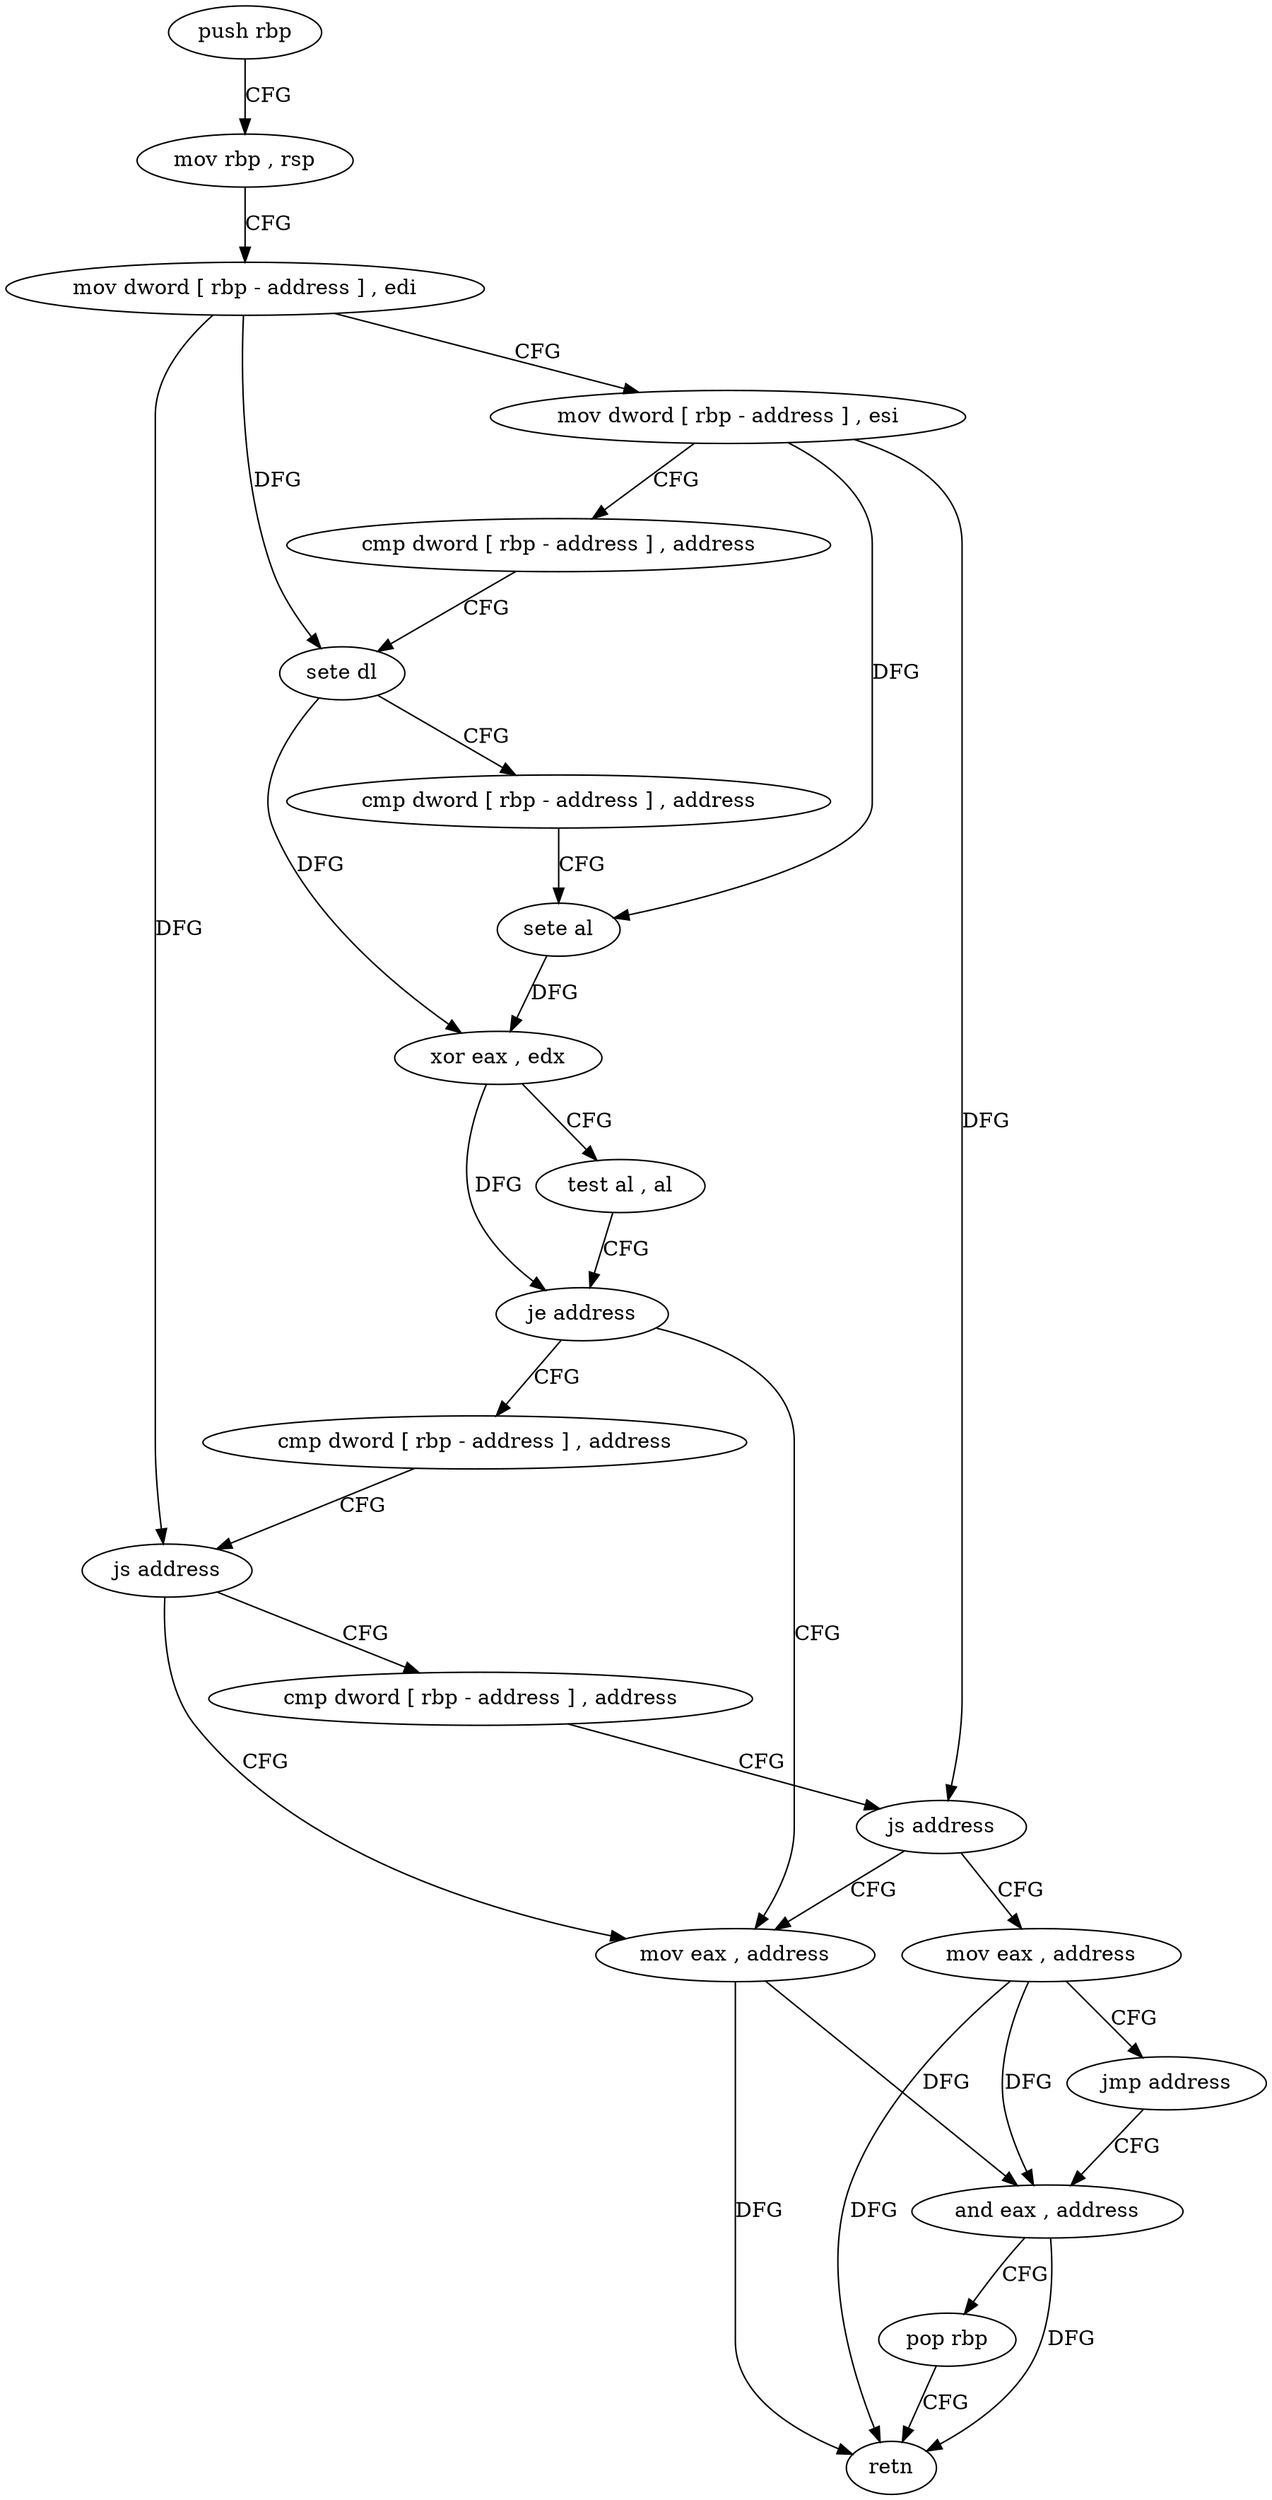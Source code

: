 digraph "func" {
"4482364" [label = "push rbp" ]
"4482365" [label = "mov rbp , rsp" ]
"4482368" [label = "mov dword [ rbp - address ] , edi" ]
"4482371" [label = "mov dword [ rbp - address ] , esi" ]
"4482374" [label = "cmp dword [ rbp - address ] , address" ]
"4482378" [label = "sete dl" ]
"4482381" [label = "cmp dword [ rbp - address ] , address" ]
"4482385" [label = "sete al" ]
"4482388" [label = "xor eax , edx" ]
"4482390" [label = "test al , al" ]
"4482392" [label = "je address" ]
"4482413" [label = "mov eax , address" ]
"4482394" [label = "cmp dword [ rbp - address ] , address" ]
"4482418" [label = "and eax , address" ]
"4482398" [label = "js address" ]
"4482400" [label = "cmp dword [ rbp - address ] , address" ]
"4482404" [label = "js address" ]
"4482406" [label = "mov eax , address" ]
"4482411" [label = "jmp address" ]
"4482421" [label = "pop rbp" ]
"4482422" [label = "retn" ]
"4482364" -> "4482365" [ label = "CFG" ]
"4482365" -> "4482368" [ label = "CFG" ]
"4482368" -> "4482371" [ label = "CFG" ]
"4482368" -> "4482378" [ label = "DFG" ]
"4482368" -> "4482398" [ label = "DFG" ]
"4482371" -> "4482374" [ label = "CFG" ]
"4482371" -> "4482385" [ label = "DFG" ]
"4482371" -> "4482404" [ label = "DFG" ]
"4482374" -> "4482378" [ label = "CFG" ]
"4482378" -> "4482381" [ label = "CFG" ]
"4482378" -> "4482388" [ label = "DFG" ]
"4482381" -> "4482385" [ label = "CFG" ]
"4482385" -> "4482388" [ label = "DFG" ]
"4482388" -> "4482390" [ label = "CFG" ]
"4482388" -> "4482392" [ label = "DFG" ]
"4482390" -> "4482392" [ label = "CFG" ]
"4482392" -> "4482413" [ label = "CFG" ]
"4482392" -> "4482394" [ label = "CFG" ]
"4482413" -> "4482418" [ label = "DFG" ]
"4482413" -> "4482422" [ label = "DFG" ]
"4482394" -> "4482398" [ label = "CFG" ]
"4482418" -> "4482421" [ label = "CFG" ]
"4482418" -> "4482422" [ label = "DFG" ]
"4482398" -> "4482413" [ label = "CFG" ]
"4482398" -> "4482400" [ label = "CFG" ]
"4482400" -> "4482404" [ label = "CFG" ]
"4482404" -> "4482413" [ label = "CFG" ]
"4482404" -> "4482406" [ label = "CFG" ]
"4482406" -> "4482411" [ label = "CFG" ]
"4482406" -> "4482418" [ label = "DFG" ]
"4482406" -> "4482422" [ label = "DFG" ]
"4482411" -> "4482418" [ label = "CFG" ]
"4482421" -> "4482422" [ label = "CFG" ]
}
